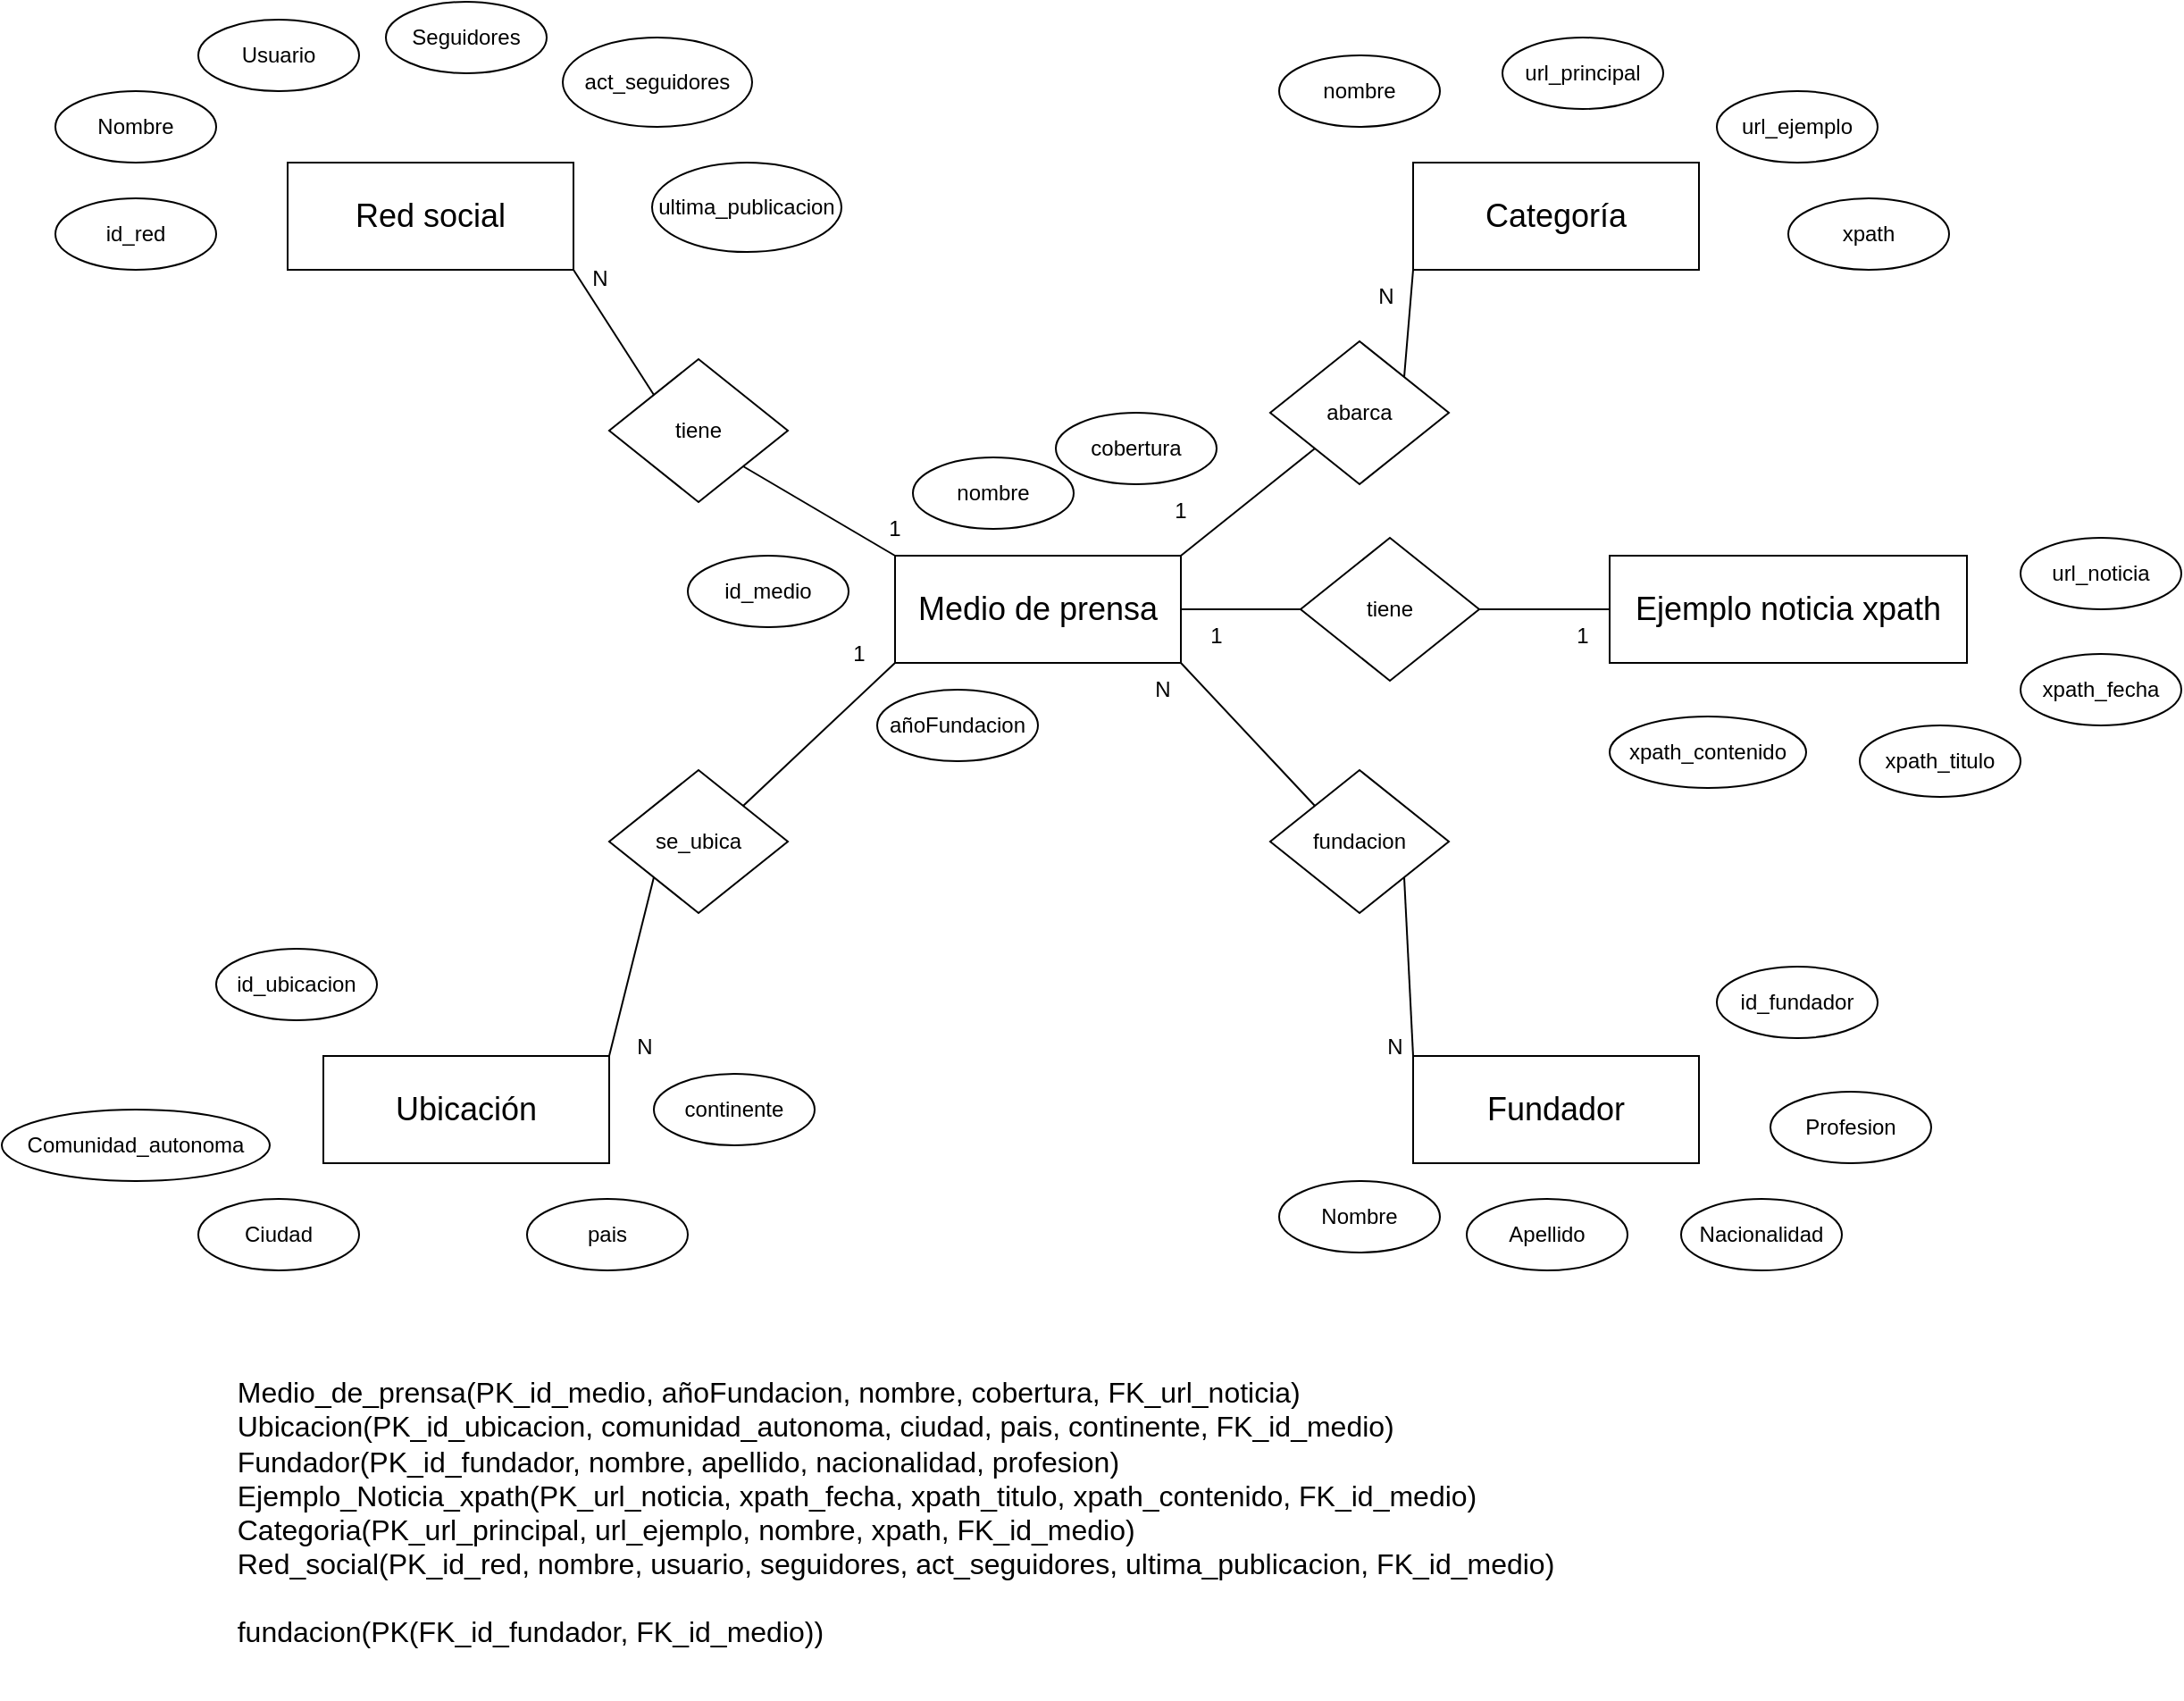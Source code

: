 <mxfile version="21.3.7" type="github">
  <diagram name="Página-1" id="EO1i5Yh0TXApXWwIkE9N">
    <mxGraphModel dx="1199" dy="1806" grid="1" gridSize="10" guides="1" tooltips="1" connect="1" arrows="1" fold="1" page="1" pageScale="1" pageWidth="827" pageHeight="1169" math="0" shadow="0">
      <root>
        <mxCell id="0" />
        <mxCell id="1" parent="0" />
        <mxCell id="UNjLjwTfi98Qa-1zKaNa-1" value="&lt;font style=&quot;font-size: 18px;&quot;&gt;Medio de prensa&lt;/font&gt;" style="rounded=0;whiteSpace=wrap;html=1;" parent="1" vertex="1">
          <mxGeometry x="600" y="120" width="160" height="60" as="geometry" />
        </mxCell>
        <mxCell id="UNjLjwTfi98Qa-1zKaNa-3" value="&lt;span style=&quot;font-size: 18px;&quot;&gt;Ubicación&lt;/span&gt;" style="rounded=0;whiteSpace=wrap;html=1;" parent="1" vertex="1">
          <mxGeometry x="280" y="400" width="160" height="60" as="geometry" />
        </mxCell>
        <mxCell id="UNjLjwTfi98Qa-1zKaNa-8" value="&lt;span style=&quot;font-size: 18px;&quot;&gt;Fundador&lt;/span&gt;" style="rounded=0;whiteSpace=wrap;html=1;" parent="1" vertex="1">
          <mxGeometry x="890" y="400" width="160" height="60" as="geometry" />
        </mxCell>
        <mxCell id="UNjLjwTfi98Qa-1zKaNa-9" value="&lt;span style=&quot;font-size: 18px;&quot;&gt;Red social&lt;/span&gt;" style="rounded=0;whiteSpace=wrap;html=1;" parent="1" vertex="1">
          <mxGeometry x="260" y="-100" width="160" height="60" as="geometry" />
        </mxCell>
        <mxCell id="UNjLjwTfi98Qa-1zKaNa-10" value="&lt;span style=&quot;font-size: 18px;&quot;&gt;Categoría&lt;/span&gt;" style="rounded=0;whiteSpace=wrap;html=1;" parent="1" vertex="1">
          <mxGeometry x="890" y="-100" width="160" height="60" as="geometry" />
        </mxCell>
        <mxCell id="rar-CTMczom2aFT5S0ZN-1" value="tiene" style="rhombus;whiteSpace=wrap;html=1;" parent="1" vertex="1">
          <mxGeometry x="440" y="10" width="100" height="80" as="geometry" />
        </mxCell>
        <mxCell id="rar-CTMczom2aFT5S0ZN-2" value="abarca" style="rhombus;whiteSpace=wrap;html=1;" parent="1" vertex="1">
          <mxGeometry x="810" width="100" height="80" as="geometry" />
        </mxCell>
        <mxCell id="rar-CTMczom2aFT5S0ZN-3" value="se_ubica" style="rhombus;whiteSpace=wrap;html=1;" parent="1" vertex="1">
          <mxGeometry x="440" y="240" width="100" height="80" as="geometry" />
        </mxCell>
        <mxCell id="rar-CTMczom2aFT5S0ZN-4" value="fundacion" style="rhombus;whiteSpace=wrap;html=1;" parent="1" vertex="1">
          <mxGeometry x="810" y="240" width="100" height="80" as="geometry" />
        </mxCell>
        <mxCell id="rar-CTMczom2aFT5S0ZN-5" value="" style="endArrow=none;html=1;rounded=0;entryX=1;entryY=1;entryDx=0;entryDy=0;exitX=0;exitY=0;exitDx=0;exitDy=0;" parent="1" source="UNjLjwTfi98Qa-1zKaNa-1" target="rar-CTMczom2aFT5S0ZN-1" edge="1">
          <mxGeometry width="50" height="50" relative="1" as="geometry">
            <mxPoint x="620" y="130" as="sourcePoint" />
            <mxPoint x="670" y="80" as="targetPoint" />
          </mxGeometry>
        </mxCell>
        <mxCell id="rar-CTMczom2aFT5S0ZN-8" value="" style="endArrow=none;html=1;rounded=0;entryX=1;entryY=1;entryDx=0;entryDy=0;exitX=0;exitY=0;exitDx=0;exitDy=0;" parent="1" source="rar-CTMczom2aFT5S0ZN-1" target="UNjLjwTfi98Qa-1zKaNa-9" edge="1">
          <mxGeometry width="50" height="50" relative="1" as="geometry">
            <mxPoint x="620" y="130" as="sourcePoint" />
            <mxPoint x="670" y="80" as="targetPoint" />
          </mxGeometry>
        </mxCell>
        <mxCell id="rar-CTMczom2aFT5S0ZN-10" value="" style="endArrow=none;html=1;rounded=0;entryX=0;entryY=1;entryDx=0;entryDy=0;exitX=1;exitY=0;exitDx=0;exitDy=0;" parent="1" source="rar-CTMczom2aFT5S0ZN-2" target="UNjLjwTfi98Qa-1zKaNa-10" edge="1">
          <mxGeometry width="50" height="50" relative="1" as="geometry">
            <mxPoint x="620" y="130" as="sourcePoint" />
            <mxPoint x="670" y="80" as="targetPoint" />
          </mxGeometry>
        </mxCell>
        <mxCell id="rar-CTMczom2aFT5S0ZN-11" value="" style="endArrow=none;html=1;rounded=0;entryX=0;entryY=1;entryDx=0;entryDy=0;exitX=1;exitY=0;exitDx=0;exitDy=0;" parent="1" source="UNjLjwTfi98Qa-1zKaNa-1" target="rar-CTMczom2aFT5S0ZN-2" edge="1">
          <mxGeometry width="50" height="50" relative="1" as="geometry">
            <mxPoint x="620" y="130" as="sourcePoint" />
            <mxPoint x="670" y="80" as="targetPoint" />
          </mxGeometry>
        </mxCell>
        <mxCell id="rar-CTMczom2aFT5S0ZN-12" value="" style="endArrow=none;html=1;rounded=0;exitX=1;exitY=0;exitDx=0;exitDy=0;entryX=0;entryY=1;entryDx=0;entryDy=0;" parent="1" source="rar-CTMczom2aFT5S0ZN-3" target="UNjLjwTfi98Qa-1zKaNa-1" edge="1">
          <mxGeometry width="50" height="50" relative="1" as="geometry">
            <mxPoint x="620" y="130" as="sourcePoint" />
            <mxPoint x="670" y="80" as="targetPoint" />
          </mxGeometry>
        </mxCell>
        <mxCell id="rar-CTMczom2aFT5S0ZN-13" value="" style="endArrow=none;html=1;rounded=0;exitX=1;exitY=0;exitDx=0;exitDy=0;entryX=0;entryY=1;entryDx=0;entryDy=0;" parent="1" source="UNjLjwTfi98Qa-1zKaNa-3" target="rar-CTMczom2aFT5S0ZN-3" edge="1">
          <mxGeometry width="50" height="50" relative="1" as="geometry">
            <mxPoint x="620" y="190" as="sourcePoint" />
            <mxPoint x="670" y="140" as="targetPoint" />
          </mxGeometry>
        </mxCell>
        <mxCell id="rar-CTMczom2aFT5S0ZN-14" value="" style="endArrow=none;html=1;rounded=0;entryX=1;entryY=1;entryDx=0;entryDy=0;exitX=0;exitY=0;exitDx=0;exitDy=0;" parent="1" source="rar-CTMczom2aFT5S0ZN-4" target="UNjLjwTfi98Qa-1zKaNa-1" edge="1">
          <mxGeometry width="50" height="50" relative="1" as="geometry">
            <mxPoint x="620" y="230" as="sourcePoint" />
            <mxPoint x="670" y="180" as="targetPoint" />
          </mxGeometry>
        </mxCell>
        <mxCell id="rar-CTMczom2aFT5S0ZN-15" value="" style="endArrow=none;html=1;rounded=0;exitX=0;exitY=0;exitDx=0;exitDy=0;entryX=1;entryY=1;entryDx=0;entryDy=0;" parent="1" source="UNjLjwTfi98Qa-1zKaNa-8" target="rar-CTMczom2aFT5S0ZN-4" edge="1">
          <mxGeometry width="50" height="50" relative="1" as="geometry">
            <mxPoint x="620" y="230" as="sourcePoint" />
            <mxPoint x="670" y="180" as="targetPoint" />
          </mxGeometry>
        </mxCell>
        <mxCell id="rar-CTMczom2aFT5S0ZN-16" value="Nombre" style="ellipse;whiteSpace=wrap;html=1;" parent="1" vertex="1">
          <mxGeometry x="815" y="470" width="90" height="40" as="geometry" />
        </mxCell>
        <mxCell id="rar-CTMczom2aFT5S0ZN-17" value="Apellido" style="ellipse;whiteSpace=wrap;html=1;" parent="1" vertex="1">
          <mxGeometry x="920" y="480" width="90" height="40" as="geometry" />
        </mxCell>
        <mxCell id="rar-CTMczom2aFT5S0ZN-18" value="Nombre" style="ellipse;whiteSpace=wrap;html=1;" parent="1" vertex="1">
          <mxGeometry x="130" y="-140" width="90" height="40" as="geometry" />
        </mxCell>
        <mxCell id="rar-CTMczom2aFT5S0ZN-19" value="Usuario" style="ellipse;whiteSpace=wrap;html=1;" parent="1" vertex="1">
          <mxGeometry x="210" y="-180" width="90" height="40" as="geometry" />
        </mxCell>
        <mxCell id="rar-CTMczom2aFT5S0ZN-20" value="Seguidores" style="ellipse;whiteSpace=wrap;html=1;" parent="1" vertex="1">
          <mxGeometry x="315" y="-190" width="90" height="40" as="geometry" />
        </mxCell>
        <mxCell id="rar-CTMczom2aFT5S0ZN-21" value="act_seguidores" style="ellipse;whiteSpace=wrap;html=1;" parent="1" vertex="1">
          <mxGeometry x="414" y="-170" width="106" height="50" as="geometry" />
        </mxCell>
        <mxCell id="rar-CTMczom2aFT5S0ZN-22" value="nombre" style="ellipse;whiteSpace=wrap;html=1;" parent="1" vertex="1">
          <mxGeometry x="815" y="-160" width="90" height="40" as="geometry" />
        </mxCell>
        <mxCell id="rar-CTMczom2aFT5S0ZN-23" value="url_principal" style="ellipse;whiteSpace=wrap;html=1;" parent="1" vertex="1">
          <mxGeometry x="940" y="-170" width="90" height="40" as="geometry" />
        </mxCell>
        <mxCell id="T7eWR32zqZG63hrGAhfz-1" value="url_ejemplo" style="ellipse;whiteSpace=wrap;html=1;" parent="1" vertex="1">
          <mxGeometry x="1060" y="-140" width="90" height="40" as="geometry" />
        </mxCell>
        <mxCell id="T7eWR32zqZG63hrGAhfz-2" value="xpath" style="ellipse;whiteSpace=wrap;html=1;" parent="1" vertex="1">
          <mxGeometry x="1100" y="-80" width="90" height="40" as="geometry" />
        </mxCell>
        <mxCell id="T7eWR32zqZG63hrGAhfz-3" value="&lt;span style=&quot;font-size: 18px;&quot;&gt;Ejemplo noticia xpath&lt;/span&gt;" style="rounded=0;whiteSpace=wrap;html=1;" parent="1" vertex="1">
          <mxGeometry x="1000" y="120" width="200" height="60" as="geometry" />
        </mxCell>
        <mxCell id="T7eWR32zqZG63hrGAhfz-4" value="Comunidad_autonoma" style="ellipse;whiteSpace=wrap;html=1;" parent="1" vertex="1">
          <mxGeometry x="100" y="430" width="150" height="40" as="geometry" />
        </mxCell>
        <mxCell id="T7eWR32zqZG63hrGAhfz-5" value="Nacionalidad" style="ellipse;whiteSpace=wrap;html=1;" parent="1" vertex="1">
          <mxGeometry x="1040" y="480" width="90" height="40" as="geometry" />
        </mxCell>
        <mxCell id="T7eWR32zqZG63hrGAhfz-6" value="Profesion" style="ellipse;whiteSpace=wrap;html=1;" parent="1" vertex="1">
          <mxGeometry x="1090" y="420" width="90" height="40" as="geometry" />
        </mxCell>
        <mxCell id="T7eWR32zqZG63hrGAhfz-7" value="Ciudad" style="ellipse;whiteSpace=wrap;html=1;" parent="1" vertex="1">
          <mxGeometry x="210" y="480" width="90" height="40" as="geometry" />
        </mxCell>
        <mxCell id="T7eWR32zqZG63hrGAhfz-8" value="tiene" style="rhombus;whiteSpace=wrap;html=1;" parent="1" vertex="1">
          <mxGeometry x="827" y="110" width="100" height="80" as="geometry" />
        </mxCell>
        <mxCell id="T7eWR32zqZG63hrGAhfz-9" value="" style="endArrow=none;html=1;rounded=0;exitX=1;exitY=0.5;exitDx=0;exitDy=0;entryX=0;entryY=0.5;entryDx=0;entryDy=0;" parent="1" source="UNjLjwTfi98Qa-1zKaNa-1" target="T7eWR32zqZG63hrGAhfz-8" edge="1">
          <mxGeometry width="50" height="50" relative="1" as="geometry">
            <mxPoint x="810" y="110" as="sourcePoint" />
            <mxPoint x="860" y="60" as="targetPoint" />
          </mxGeometry>
        </mxCell>
        <mxCell id="T7eWR32zqZG63hrGAhfz-10" value="" style="endArrow=none;html=1;rounded=0;entryX=0;entryY=0.5;entryDx=0;entryDy=0;exitX=1;exitY=0.5;exitDx=0;exitDy=0;" parent="1" source="T7eWR32zqZG63hrGAhfz-8" target="T7eWR32zqZG63hrGAhfz-3" edge="1">
          <mxGeometry width="50" height="50" relative="1" as="geometry">
            <mxPoint x="810" y="110" as="sourcePoint" />
            <mxPoint x="860" y="60" as="targetPoint" />
          </mxGeometry>
        </mxCell>
        <mxCell id="T7eWR32zqZG63hrGAhfz-12" value="N" style="text;html=1;strokeColor=none;fillColor=none;align=center;verticalAlign=middle;whiteSpace=wrap;rounded=0;" parent="1" vertex="1">
          <mxGeometry x="405" y="-50" width="60" height="30" as="geometry" />
        </mxCell>
        <mxCell id="T7eWR32zqZG63hrGAhfz-14" value="1" style="text;html=1;strokeColor=none;fillColor=none;align=center;verticalAlign=middle;whiteSpace=wrap;rounded=0;" parent="1" vertex="1">
          <mxGeometry x="570" y="90" width="60" height="30" as="geometry" />
        </mxCell>
        <mxCell id="T7eWR32zqZG63hrGAhfz-15" value="1" style="text;html=1;strokeColor=none;fillColor=none;align=center;verticalAlign=middle;whiteSpace=wrap;rounded=0;" parent="1" vertex="1">
          <mxGeometry x="550" y="160" width="60" height="30" as="geometry" />
        </mxCell>
        <mxCell id="T7eWR32zqZG63hrGAhfz-16" value="N" style="text;html=1;strokeColor=none;fillColor=none;align=center;verticalAlign=middle;whiteSpace=wrap;rounded=0;" parent="1" vertex="1">
          <mxGeometry x="720" y="180" width="60" height="30" as="geometry" />
        </mxCell>
        <mxCell id="T7eWR32zqZG63hrGAhfz-17" value="1" style="text;html=1;strokeColor=none;fillColor=none;align=center;verticalAlign=middle;whiteSpace=wrap;rounded=0;" parent="1" vertex="1">
          <mxGeometry x="750" y="150" width="60" height="30" as="geometry" />
        </mxCell>
        <mxCell id="T7eWR32zqZG63hrGAhfz-18" value="N" style="text;html=1;strokeColor=none;fillColor=none;align=center;verticalAlign=middle;whiteSpace=wrap;rounded=0;" parent="1" vertex="1">
          <mxGeometry x="845" y="-40" width="60" height="30" as="geometry" />
        </mxCell>
        <mxCell id="T7eWR32zqZG63hrGAhfz-19" value="1" style="text;html=1;strokeColor=none;fillColor=none;align=center;verticalAlign=middle;whiteSpace=wrap;rounded=0;" parent="1" vertex="1">
          <mxGeometry x="955" y="150" width="60" height="30" as="geometry" />
        </mxCell>
        <mxCell id="T7eWR32zqZG63hrGAhfz-20" value="N" style="text;html=1;strokeColor=none;fillColor=none;align=center;verticalAlign=middle;whiteSpace=wrap;rounded=0;" parent="1" vertex="1">
          <mxGeometry x="850" y="380" width="60" height="30" as="geometry" />
        </mxCell>
        <mxCell id="T7eWR32zqZG63hrGAhfz-21" value="N" style="text;html=1;strokeColor=none;fillColor=none;align=center;verticalAlign=middle;whiteSpace=wrap;rounded=0;" parent="1" vertex="1">
          <mxGeometry x="430" y="380" width="60" height="30" as="geometry" />
        </mxCell>
        <mxCell id="T7eWR32zqZG63hrGAhfz-22" value="1" style="text;html=1;strokeColor=none;fillColor=none;align=center;verticalAlign=middle;whiteSpace=wrap;rounded=0;" parent="1" vertex="1">
          <mxGeometry x="730" y="80" width="60" height="30" as="geometry" />
        </mxCell>
        <mxCell id="T7eWR32zqZG63hrGAhfz-23" value="url_noticia" style="ellipse;whiteSpace=wrap;html=1;" parent="1" vertex="1">
          <mxGeometry x="1230" y="110" width="90" height="40" as="geometry" />
        </mxCell>
        <mxCell id="T7eWR32zqZG63hrGAhfz-24" value="xpath_fecha" style="ellipse;whiteSpace=wrap;html=1;" parent="1" vertex="1">
          <mxGeometry x="1230" y="175" width="90" height="40" as="geometry" />
        </mxCell>
        <mxCell id="T7eWR32zqZG63hrGAhfz-25" value="xpath_titulo" style="ellipse;whiteSpace=wrap;html=1;" parent="1" vertex="1">
          <mxGeometry x="1140" y="215" width="90" height="40" as="geometry" />
        </mxCell>
        <mxCell id="T7eWR32zqZG63hrGAhfz-26" value="xpath_contenido" style="ellipse;whiteSpace=wrap;html=1;" parent="1" vertex="1">
          <mxGeometry x="1000" y="210" width="110" height="40" as="geometry" />
        </mxCell>
        <mxCell id="T7eWR32zqZG63hrGAhfz-27" value="ultima_publicacion" style="ellipse;whiteSpace=wrap;html=1;" parent="1" vertex="1">
          <mxGeometry x="464" y="-100" width="106" height="50" as="geometry" />
        </mxCell>
        <mxCell id="T7eWR32zqZG63hrGAhfz-29" value="id_red" style="ellipse;whiteSpace=wrap;html=1;" parent="1" vertex="1">
          <mxGeometry x="130" y="-80" width="90" height="40" as="geometry" />
        </mxCell>
        <mxCell id="JVCDREUgWHspJGTQDBU8-2" value="id_medio" style="ellipse;whiteSpace=wrap;html=1;" vertex="1" parent="1">
          <mxGeometry x="484" y="120" width="90" height="40" as="geometry" />
        </mxCell>
        <mxCell id="JVCDREUgWHspJGTQDBU8-3" value="nombre" style="ellipse;whiteSpace=wrap;html=1;" vertex="1" parent="1">
          <mxGeometry x="610" y="65" width="90" height="40" as="geometry" />
        </mxCell>
        <mxCell id="JVCDREUgWHspJGTQDBU8-5" value="añoFundacion" style="ellipse;whiteSpace=wrap;html=1;" vertex="1" parent="1">
          <mxGeometry x="590" y="195" width="90" height="40" as="geometry" />
        </mxCell>
        <mxCell id="JVCDREUgWHspJGTQDBU8-6" value="cobertura" style="ellipse;whiteSpace=wrap;html=1;" vertex="1" parent="1">
          <mxGeometry x="690" y="40" width="90" height="40" as="geometry" />
        </mxCell>
        <mxCell id="JVCDREUgWHspJGTQDBU8-7" value="pais" style="ellipse;whiteSpace=wrap;html=1;" vertex="1" parent="1">
          <mxGeometry x="394" y="480" width="90" height="40" as="geometry" />
        </mxCell>
        <mxCell id="JVCDREUgWHspJGTQDBU8-8" value="continente" style="ellipse;whiteSpace=wrap;html=1;" vertex="1" parent="1">
          <mxGeometry x="465" y="410" width="90" height="40" as="geometry" />
        </mxCell>
        <mxCell id="JVCDREUgWHspJGTQDBU8-9" value="id_fundador" style="ellipse;whiteSpace=wrap;html=1;" vertex="1" parent="1">
          <mxGeometry x="1060" y="350" width="90" height="40" as="geometry" />
        </mxCell>
        <mxCell id="JVCDREUgWHspJGTQDBU8-10" value="id_ubicacion" style="ellipse;whiteSpace=wrap;html=1;" vertex="1" parent="1">
          <mxGeometry x="220" y="340" width="90" height="40" as="geometry" />
        </mxCell>
        <mxCell id="JVCDREUgWHspJGTQDBU8-16" value="&lt;div style=&quot;text-align: left;&quot;&gt;&lt;span style=&quot;font-size: medium; background-color: initial;&quot;&gt;Medio_de_prensa(PK_id_medio, añoFundacion, nombre, cobertura, FK_url_noticia)&lt;/span&gt;&lt;/div&gt;&lt;font size=&quot;3&quot;&gt;&lt;div style=&quot;text-align: left;&quot;&gt;&lt;span style=&quot;background-color: initial;&quot;&gt;Ubicacion(PK_id_ubicacion, comunidad_autonoma, ciudad, pais, continente, FK_id_medio)&lt;/span&gt;&lt;/div&gt;&lt;div style=&quot;text-align: left;&quot;&gt;&lt;span style=&quot;background-color: initial;&quot;&gt;Fundador(PK_id_fundador, nombre, apellido, nacionalidad, profesion)&lt;/span&gt;&lt;/div&gt;&lt;div style=&quot;text-align: left;&quot;&gt;Ejemplo_Noticia_xpath(PK_url_noticia, xpath_fecha, xpath_titulo, xpath_contenido, FK_id_medio)&lt;/div&gt;&lt;div style=&quot;text-align: left;&quot;&gt;Categoria(PK_url_principal, url_ejemplo, nombre, xpath, FK_id_medio)&lt;/div&gt;&lt;div style=&quot;text-align: left;&quot;&gt;Red_social(PK_id_red, nombre, usuario, seguidores, act_seguidores, ultima_publicacion, FK_id_medio)&lt;/div&gt;&lt;div style=&quot;text-align: left;&quot;&gt;&lt;br&gt;&lt;/div&gt;&lt;div style=&quot;text-align: left;&quot;&gt;fundacion(PK(FK_id_fundador, FK_id_medio))&lt;/div&gt;&lt;br&gt;&lt;/font&gt;" style="text;html=1;align=center;verticalAlign=middle;resizable=0;points=[];autosize=1;strokeColor=none;fillColor=none;" vertex="1" parent="1">
          <mxGeometry x="220" y="570" width="760" height="190" as="geometry" />
        </mxCell>
      </root>
    </mxGraphModel>
  </diagram>
</mxfile>
